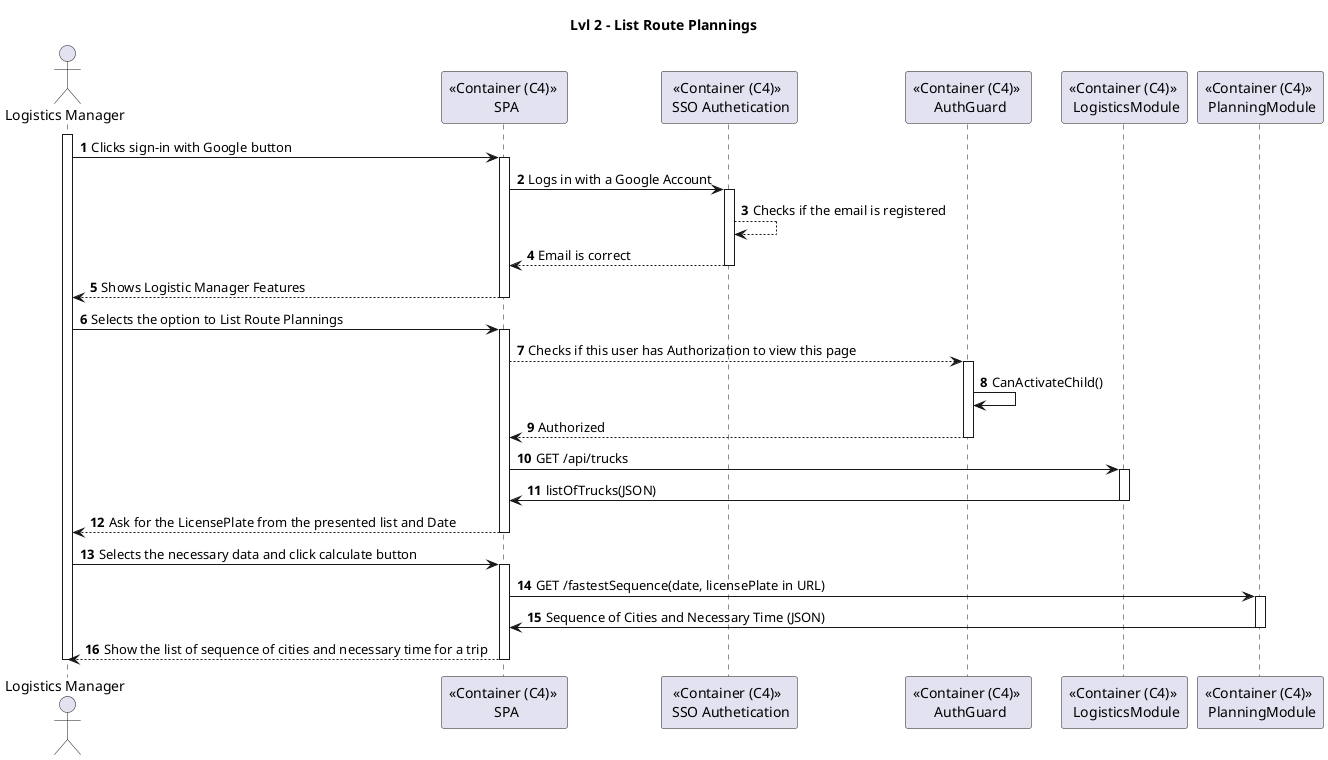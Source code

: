 @startuml USA02

title Lvl 2 - List Route Plannings

autonumber

actor "Logistics Manager" as LM
participant "<< Container (C4) >> \n SPA" as S
participant "<< Container (C4) >> \n SSO Authetication" as SSO
participant "<< Container (C4) >> \n AuthGuard" as AG
participant "<< Container (C4) >> \n LogisticsModule" as LMD
participant "<< Container (C4) >> \n PlanningModule" as PMD


activate LM
LM -> S : Clicks sign-in with Google button
activate S
S -> SSO : Logs in with a Google Account
activate SSO
SSO --> SSO : Checks if the email is registered
SSO --> S : Email is correct
deactivate SSO
S --> LM : Shows Logistic Manager Features
deactivate S
LM -> S : Selects the option to List Route Plannings
activate S

S --> AG : Checks if this user has Authorization to view this page
activate AG
AG -> AG : CanActivateChild()
AG --> S : Authorized
deactivate AG
S -> LMD : GET /api/trucks
activate LMD

LMD -> S : listOfTrucks(JSON)
deactivate LMD

S --> LM : Ask for the LicensePlate from the presented list and Date
deactivate S

LM -> S : Selects the necessary data and click calculate button
activate S

S -> PMD : GET /fastestSequence(date, licensePlate in URL)
activate PMD

PMD -> S : Sequence of Cities and Necessary Time (JSON)
deactivate PMD

S --> LM : Show the list of sequence of cities and necessary time for a trip
deactivate S
deactivate LM

@enduml